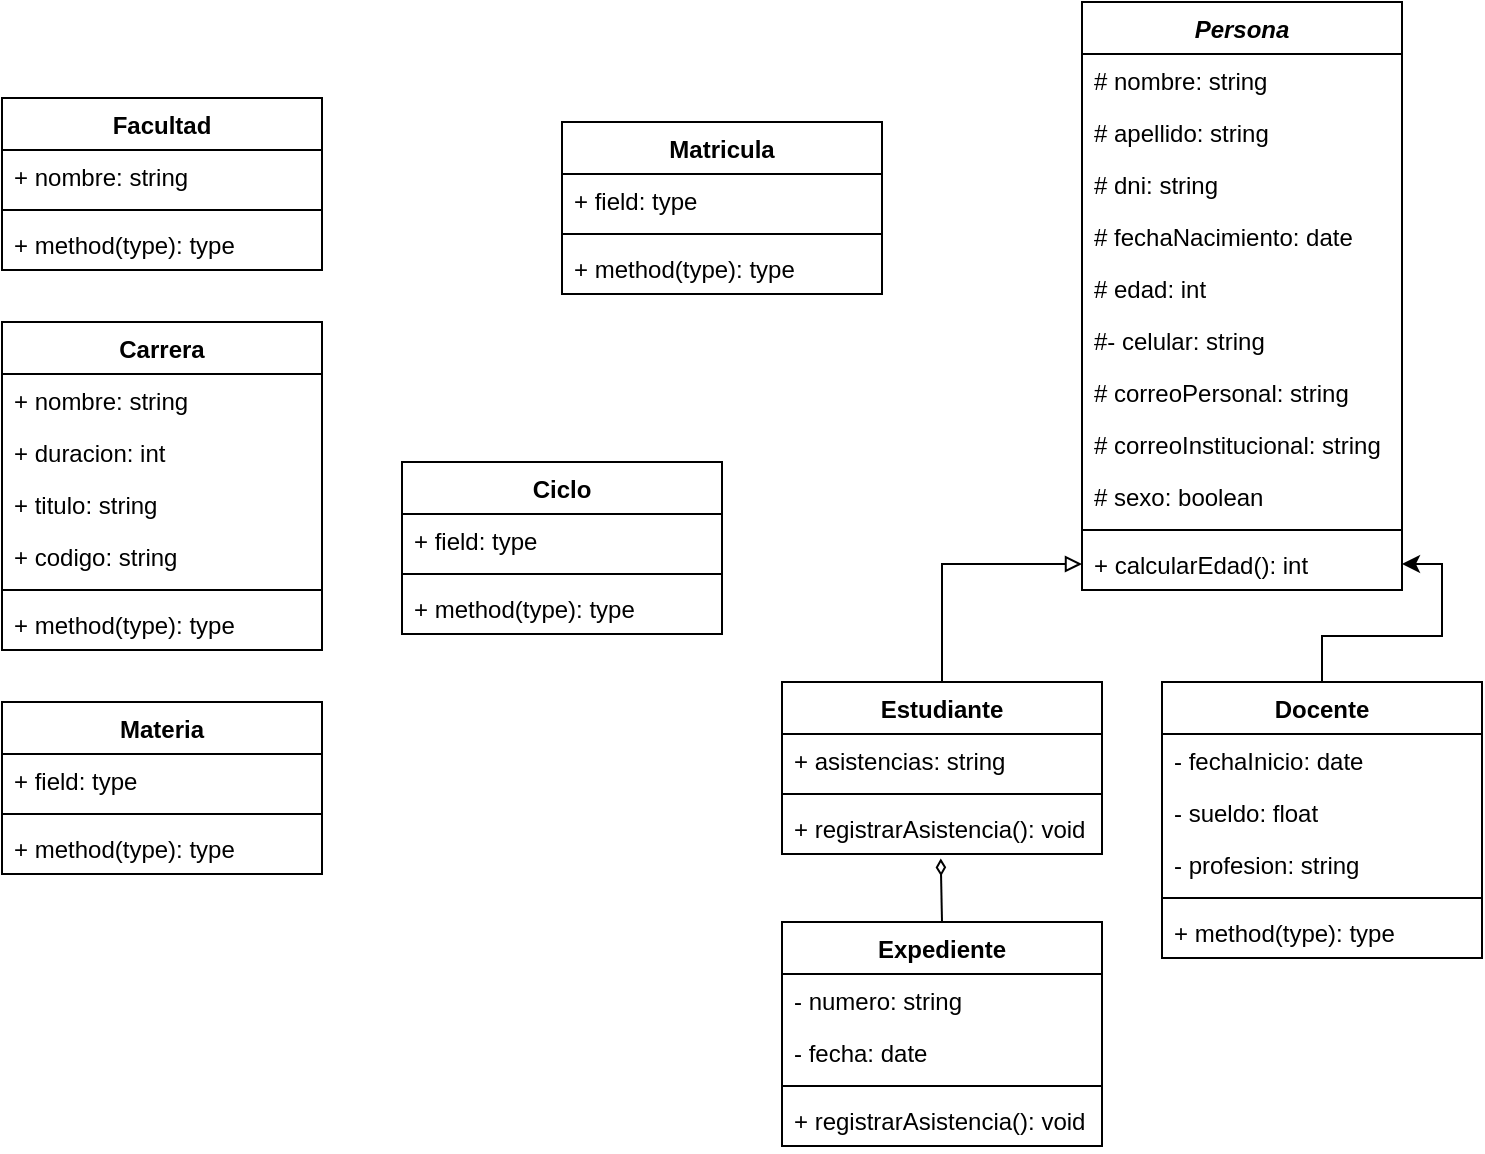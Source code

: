 <mxfile version="24.2.8" type="github">
  <diagram id="C5RBs43oDa-KdzZeNtuy" name="Page-1">
    <mxGraphModel dx="836" dy="476" grid="1" gridSize="10" guides="1" tooltips="1" connect="1" arrows="1" fold="1" page="1" pageScale="1" pageWidth="827" pageHeight="1169" math="0" shadow="0">
      <root>
        <mxCell id="WIyWlLk6GJQsqaUBKTNV-0" />
        <mxCell id="WIyWlLk6GJQsqaUBKTNV-1" parent="WIyWlLk6GJQsqaUBKTNV-0" />
        <mxCell id="zI54LlAWgxLC883V8qDH-0" value="Matricula" style="swimlane;fontStyle=1;align=center;verticalAlign=top;childLayout=stackLayout;horizontal=1;startSize=26;horizontalStack=0;resizeParent=1;resizeParentMax=0;resizeLast=0;collapsible=1;marginBottom=0;whiteSpace=wrap;html=1;" vertex="1" parent="WIyWlLk6GJQsqaUBKTNV-1">
          <mxGeometry x="390" y="160" width="160" height="86" as="geometry" />
        </mxCell>
        <mxCell id="zI54LlAWgxLC883V8qDH-1" value="+ field: type" style="text;strokeColor=none;fillColor=none;align=left;verticalAlign=top;spacingLeft=4;spacingRight=4;overflow=hidden;rotatable=0;points=[[0,0.5],[1,0.5]];portConstraint=eastwest;whiteSpace=wrap;html=1;" vertex="1" parent="zI54LlAWgxLC883V8qDH-0">
          <mxGeometry y="26" width="160" height="26" as="geometry" />
        </mxCell>
        <mxCell id="zI54LlAWgxLC883V8qDH-2" value="" style="line;strokeWidth=1;fillColor=none;align=left;verticalAlign=middle;spacingTop=-1;spacingLeft=3;spacingRight=3;rotatable=0;labelPosition=right;points=[];portConstraint=eastwest;strokeColor=inherit;" vertex="1" parent="zI54LlAWgxLC883V8qDH-0">
          <mxGeometry y="52" width="160" height="8" as="geometry" />
        </mxCell>
        <mxCell id="zI54LlAWgxLC883V8qDH-3" value="+ method(type): type" style="text;strokeColor=none;fillColor=none;align=left;verticalAlign=top;spacingLeft=4;spacingRight=4;overflow=hidden;rotatable=0;points=[[0,0.5],[1,0.5]];portConstraint=eastwest;whiteSpace=wrap;html=1;" vertex="1" parent="zI54LlAWgxLC883V8qDH-0">
          <mxGeometry y="60" width="160" height="26" as="geometry" />
        </mxCell>
        <mxCell id="zI54LlAWgxLC883V8qDH-4" value="&lt;i&gt;Persona&lt;/i&gt;" style="swimlane;fontStyle=1;align=center;verticalAlign=top;childLayout=stackLayout;horizontal=1;startSize=26;horizontalStack=0;resizeParent=1;resizeParentMax=0;resizeLast=0;collapsible=1;marginBottom=0;whiteSpace=wrap;html=1;" vertex="1" parent="WIyWlLk6GJQsqaUBKTNV-1">
          <mxGeometry x="650" y="100" width="160" height="294" as="geometry" />
        </mxCell>
        <mxCell id="zI54LlAWgxLC883V8qDH-28" value="# nombre: string" style="text;strokeColor=none;fillColor=none;align=left;verticalAlign=top;spacingLeft=4;spacingRight=4;overflow=hidden;rotatable=0;points=[[0,0.5],[1,0.5]];portConstraint=eastwest;whiteSpace=wrap;html=1;" vertex="1" parent="zI54LlAWgxLC883V8qDH-4">
          <mxGeometry y="26" width="160" height="26" as="geometry" />
        </mxCell>
        <mxCell id="zI54LlAWgxLC883V8qDH-41" value="# apellido: string" style="text;strokeColor=none;fillColor=none;align=left;verticalAlign=top;spacingLeft=4;spacingRight=4;overflow=hidden;rotatable=0;points=[[0,0.5],[1,0.5]];portConstraint=eastwest;whiteSpace=wrap;html=1;" vertex="1" parent="zI54LlAWgxLC883V8qDH-4">
          <mxGeometry y="52" width="160" height="26" as="geometry" />
        </mxCell>
        <mxCell id="zI54LlAWgxLC883V8qDH-30" value="# dni: string" style="text;strokeColor=none;fillColor=none;align=left;verticalAlign=top;spacingLeft=4;spacingRight=4;overflow=hidden;rotatable=0;points=[[0,0.5],[1,0.5]];portConstraint=eastwest;whiteSpace=wrap;html=1;" vertex="1" parent="zI54LlAWgxLC883V8qDH-4">
          <mxGeometry y="78" width="160" height="26" as="geometry" />
        </mxCell>
        <mxCell id="zI54LlAWgxLC883V8qDH-31" value="# fechaNacimiento: date" style="text;strokeColor=none;fillColor=none;align=left;verticalAlign=top;spacingLeft=4;spacingRight=4;overflow=hidden;rotatable=0;points=[[0,0.5],[1,0.5]];portConstraint=eastwest;whiteSpace=wrap;html=1;" vertex="1" parent="zI54LlAWgxLC883V8qDH-4">
          <mxGeometry y="104" width="160" height="26" as="geometry" />
        </mxCell>
        <mxCell id="zI54LlAWgxLC883V8qDH-42" value="# edad: int" style="text;strokeColor=none;fillColor=none;align=left;verticalAlign=top;spacingLeft=4;spacingRight=4;overflow=hidden;rotatable=0;points=[[0,0.5],[1,0.5]];portConstraint=eastwest;whiteSpace=wrap;html=1;" vertex="1" parent="zI54LlAWgxLC883V8qDH-4">
          <mxGeometry y="130" width="160" height="26" as="geometry" />
        </mxCell>
        <mxCell id="zI54LlAWgxLC883V8qDH-32" value="#- celular: string" style="text;strokeColor=none;fillColor=none;align=left;verticalAlign=top;spacingLeft=4;spacingRight=4;overflow=hidden;rotatable=0;points=[[0,0.5],[1,0.5]];portConstraint=eastwest;whiteSpace=wrap;html=1;" vertex="1" parent="zI54LlAWgxLC883V8qDH-4">
          <mxGeometry y="156" width="160" height="26" as="geometry" />
        </mxCell>
        <mxCell id="zI54LlAWgxLC883V8qDH-33" value="# correoPersonal: string" style="text;strokeColor=none;fillColor=none;align=left;verticalAlign=top;spacingLeft=4;spacingRight=4;overflow=hidden;rotatable=0;points=[[0,0.5],[1,0.5]];portConstraint=eastwest;whiteSpace=wrap;html=1;" vertex="1" parent="zI54LlAWgxLC883V8qDH-4">
          <mxGeometry y="182" width="160" height="26" as="geometry" />
        </mxCell>
        <mxCell id="zI54LlAWgxLC883V8qDH-59" value="# correoInstitucional: string" style="text;strokeColor=none;fillColor=none;align=left;verticalAlign=top;spacingLeft=4;spacingRight=4;overflow=hidden;rotatable=0;points=[[0,0.5],[1,0.5]];portConstraint=eastwest;whiteSpace=wrap;html=1;" vertex="1" parent="zI54LlAWgxLC883V8qDH-4">
          <mxGeometry y="208" width="160" height="26" as="geometry" />
        </mxCell>
        <mxCell id="zI54LlAWgxLC883V8qDH-5" value="# sexo: boolean" style="text;strokeColor=none;fillColor=none;align=left;verticalAlign=top;spacingLeft=4;spacingRight=4;overflow=hidden;rotatable=0;points=[[0,0.5],[1,0.5]];portConstraint=eastwest;whiteSpace=wrap;html=1;" vertex="1" parent="zI54LlAWgxLC883V8qDH-4">
          <mxGeometry y="234" width="160" height="26" as="geometry" />
        </mxCell>
        <mxCell id="zI54LlAWgxLC883V8qDH-6" value="" style="line;strokeWidth=1;fillColor=none;align=left;verticalAlign=middle;spacingTop=-1;spacingLeft=3;spacingRight=3;rotatable=0;labelPosition=right;points=[];portConstraint=eastwest;strokeColor=inherit;" vertex="1" parent="zI54LlAWgxLC883V8qDH-4">
          <mxGeometry y="260" width="160" height="8" as="geometry" />
        </mxCell>
        <mxCell id="zI54LlAWgxLC883V8qDH-7" value="+ calcularEdad(): int" style="text;strokeColor=none;fillColor=none;align=left;verticalAlign=top;spacingLeft=4;spacingRight=4;overflow=hidden;rotatable=0;points=[[0,0.5],[1,0.5]];portConstraint=eastwest;whiteSpace=wrap;html=1;" vertex="1" parent="zI54LlAWgxLC883V8qDH-4">
          <mxGeometry y="268" width="160" height="26" as="geometry" />
        </mxCell>
        <mxCell id="zI54LlAWgxLC883V8qDH-8" value="Carrera" style="swimlane;fontStyle=1;align=center;verticalAlign=top;childLayout=stackLayout;horizontal=1;startSize=26;horizontalStack=0;resizeParent=1;resizeParentMax=0;resizeLast=0;collapsible=1;marginBottom=0;whiteSpace=wrap;html=1;" vertex="1" parent="WIyWlLk6GJQsqaUBKTNV-1">
          <mxGeometry x="110" y="260" width="160" height="164" as="geometry" />
        </mxCell>
        <mxCell id="zI54LlAWgxLC883V8qDH-56" value="+ nombre: string" style="text;strokeColor=none;fillColor=none;align=left;verticalAlign=top;spacingLeft=4;spacingRight=4;overflow=hidden;rotatable=0;points=[[0,0.5],[1,0.5]];portConstraint=eastwest;whiteSpace=wrap;html=1;" vertex="1" parent="zI54LlAWgxLC883V8qDH-8">
          <mxGeometry y="26" width="160" height="26" as="geometry" />
        </mxCell>
        <mxCell id="zI54LlAWgxLC883V8qDH-57" value="+ duracion: int" style="text;strokeColor=none;fillColor=none;align=left;verticalAlign=top;spacingLeft=4;spacingRight=4;overflow=hidden;rotatable=0;points=[[0,0.5],[1,0.5]];portConstraint=eastwest;whiteSpace=wrap;html=1;" vertex="1" parent="zI54LlAWgxLC883V8qDH-8">
          <mxGeometry y="52" width="160" height="26" as="geometry" />
        </mxCell>
        <mxCell id="zI54LlAWgxLC883V8qDH-58" value="+ titulo: string" style="text;strokeColor=none;fillColor=none;align=left;verticalAlign=top;spacingLeft=4;spacingRight=4;overflow=hidden;rotatable=0;points=[[0,0.5],[1,0.5]];portConstraint=eastwest;whiteSpace=wrap;html=1;" vertex="1" parent="zI54LlAWgxLC883V8qDH-8">
          <mxGeometry y="78" width="160" height="26" as="geometry" />
        </mxCell>
        <mxCell id="zI54LlAWgxLC883V8qDH-9" value="+ codigo: string" style="text;strokeColor=none;fillColor=none;align=left;verticalAlign=top;spacingLeft=4;spacingRight=4;overflow=hidden;rotatable=0;points=[[0,0.5],[1,0.5]];portConstraint=eastwest;whiteSpace=wrap;html=1;" vertex="1" parent="zI54LlAWgxLC883V8qDH-8">
          <mxGeometry y="104" width="160" height="26" as="geometry" />
        </mxCell>
        <mxCell id="zI54LlAWgxLC883V8qDH-10" value="" style="line;strokeWidth=1;fillColor=none;align=left;verticalAlign=middle;spacingTop=-1;spacingLeft=3;spacingRight=3;rotatable=0;labelPosition=right;points=[];portConstraint=eastwest;strokeColor=inherit;" vertex="1" parent="zI54LlAWgxLC883V8qDH-8">
          <mxGeometry y="130" width="160" height="8" as="geometry" />
        </mxCell>
        <mxCell id="zI54LlAWgxLC883V8qDH-11" value="+ method(type): type" style="text;strokeColor=none;fillColor=none;align=left;verticalAlign=top;spacingLeft=4;spacingRight=4;overflow=hidden;rotatable=0;points=[[0,0.5],[1,0.5]];portConstraint=eastwest;whiteSpace=wrap;html=1;" vertex="1" parent="zI54LlAWgxLC883V8qDH-8">
          <mxGeometry y="138" width="160" height="26" as="geometry" />
        </mxCell>
        <mxCell id="zI54LlAWgxLC883V8qDH-47" style="edgeStyle=orthogonalEdgeStyle;rounded=0;orthogonalLoop=1;jettySize=auto;html=1;exitX=0.5;exitY=0;exitDx=0;exitDy=0;entryX=0;entryY=0.5;entryDx=0;entryDy=0;endArrow=block;endFill=0;" edge="1" parent="WIyWlLk6GJQsqaUBKTNV-1" source="zI54LlAWgxLC883V8qDH-12" target="zI54LlAWgxLC883V8qDH-7">
          <mxGeometry relative="1" as="geometry" />
        </mxCell>
        <mxCell id="zI54LlAWgxLC883V8qDH-12" value="Estudiante" style="swimlane;fontStyle=1;align=center;verticalAlign=top;childLayout=stackLayout;horizontal=1;startSize=26;horizontalStack=0;resizeParent=1;resizeParentMax=0;resizeLast=0;collapsible=1;marginBottom=0;whiteSpace=wrap;html=1;" vertex="1" parent="WIyWlLk6GJQsqaUBKTNV-1">
          <mxGeometry x="500" y="440" width="160" height="86" as="geometry" />
        </mxCell>
        <mxCell id="zI54LlAWgxLC883V8qDH-38" value="+ asistencias: string" style="text;strokeColor=none;fillColor=none;align=left;verticalAlign=top;spacingLeft=4;spacingRight=4;overflow=hidden;rotatable=0;points=[[0,0.5],[1,0.5]];portConstraint=eastwest;whiteSpace=wrap;html=1;" vertex="1" parent="zI54LlAWgxLC883V8qDH-12">
          <mxGeometry y="26" width="160" height="26" as="geometry" />
        </mxCell>
        <mxCell id="zI54LlAWgxLC883V8qDH-14" value="" style="line;strokeWidth=1;fillColor=none;align=left;verticalAlign=middle;spacingTop=-1;spacingLeft=3;spacingRight=3;rotatable=0;labelPosition=right;points=[];portConstraint=eastwest;strokeColor=inherit;" vertex="1" parent="zI54LlAWgxLC883V8qDH-12">
          <mxGeometry y="52" width="160" height="8" as="geometry" />
        </mxCell>
        <mxCell id="zI54LlAWgxLC883V8qDH-15" value="+ registrarAsistencia(): void" style="text;strokeColor=none;fillColor=none;align=left;verticalAlign=top;spacingLeft=4;spacingRight=4;overflow=hidden;rotatable=0;points=[[0,0.5],[1,0.5]];portConstraint=eastwest;whiteSpace=wrap;html=1;" vertex="1" parent="zI54LlAWgxLC883V8qDH-12">
          <mxGeometry y="60" width="160" height="26" as="geometry" />
        </mxCell>
        <mxCell id="zI54LlAWgxLC883V8qDH-20" value="Materia" style="swimlane;fontStyle=1;align=center;verticalAlign=top;childLayout=stackLayout;horizontal=1;startSize=26;horizontalStack=0;resizeParent=1;resizeParentMax=0;resizeLast=0;collapsible=1;marginBottom=0;whiteSpace=wrap;html=1;" vertex="1" parent="WIyWlLk6GJQsqaUBKTNV-1">
          <mxGeometry x="110" y="450" width="160" height="86" as="geometry" />
        </mxCell>
        <mxCell id="zI54LlAWgxLC883V8qDH-21" value="+ field: type" style="text;strokeColor=none;fillColor=none;align=left;verticalAlign=top;spacingLeft=4;spacingRight=4;overflow=hidden;rotatable=0;points=[[0,0.5],[1,0.5]];portConstraint=eastwest;whiteSpace=wrap;html=1;" vertex="1" parent="zI54LlAWgxLC883V8qDH-20">
          <mxGeometry y="26" width="160" height="26" as="geometry" />
        </mxCell>
        <mxCell id="zI54LlAWgxLC883V8qDH-22" value="" style="line;strokeWidth=1;fillColor=none;align=left;verticalAlign=middle;spacingTop=-1;spacingLeft=3;spacingRight=3;rotatable=0;labelPosition=right;points=[];portConstraint=eastwest;strokeColor=inherit;" vertex="1" parent="zI54LlAWgxLC883V8qDH-20">
          <mxGeometry y="52" width="160" height="8" as="geometry" />
        </mxCell>
        <mxCell id="zI54LlAWgxLC883V8qDH-23" value="+ method(type): type" style="text;strokeColor=none;fillColor=none;align=left;verticalAlign=top;spacingLeft=4;spacingRight=4;overflow=hidden;rotatable=0;points=[[0,0.5],[1,0.5]];portConstraint=eastwest;whiteSpace=wrap;html=1;" vertex="1" parent="zI54LlAWgxLC883V8qDH-20">
          <mxGeometry y="60" width="160" height="26" as="geometry" />
        </mxCell>
        <mxCell id="zI54LlAWgxLC883V8qDH-24" value="Ciclo" style="swimlane;fontStyle=1;align=center;verticalAlign=top;childLayout=stackLayout;horizontal=1;startSize=26;horizontalStack=0;resizeParent=1;resizeParentMax=0;resizeLast=0;collapsible=1;marginBottom=0;whiteSpace=wrap;html=1;" vertex="1" parent="WIyWlLk6GJQsqaUBKTNV-1">
          <mxGeometry x="310" y="330" width="160" height="86" as="geometry" />
        </mxCell>
        <mxCell id="zI54LlAWgxLC883V8qDH-25" value="+ field: type" style="text;strokeColor=none;fillColor=none;align=left;verticalAlign=top;spacingLeft=4;spacingRight=4;overflow=hidden;rotatable=0;points=[[0,0.5],[1,0.5]];portConstraint=eastwest;whiteSpace=wrap;html=1;" vertex="1" parent="zI54LlAWgxLC883V8qDH-24">
          <mxGeometry y="26" width="160" height="26" as="geometry" />
        </mxCell>
        <mxCell id="zI54LlAWgxLC883V8qDH-26" value="" style="line;strokeWidth=1;fillColor=none;align=left;verticalAlign=middle;spacingTop=-1;spacingLeft=3;spacingRight=3;rotatable=0;labelPosition=right;points=[];portConstraint=eastwest;strokeColor=inherit;" vertex="1" parent="zI54LlAWgxLC883V8qDH-24">
          <mxGeometry y="52" width="160" height="8" as="geometry" />
        </mxCell>
        <mxCell id="zI54LlAWgxLC883V8qDH-27" value="+ method(type): type" style="text;strokeColor=none;fillColor=none;align=left;verticalAlign=top;spacingLeft=4;spacingRight=4;overflow=hidden;rotatable=0;points=[[0,0.5],[1,0.5]];portConstraint=eastwest;whiteSpace=wrap;html=1;" vertex="1" parent="zI54LlAWgxLC883V8qDH-24">
          <mxGeometry y="60" width="160" height="26" as="geometry" />
        </mxCell>
        <mxCell id="zI54LlAWgxLC883V8qDH-48" style="edgeStyle=orthogonalEdgeStyle;rounded=0;orthogonalLoop=1;jettySize=auto;html=1;exitX=0.5;exitY=0;exitDx=0;exitDy=0;entryX=1;entryY=0.5;entryDx=0;entryDy=0;" edge="1" parent="WIyWlLk6GJQsqaUBKTNV-1" source="zI54LlAWgxLC883V8qDH-34" target="zI54LlAWgxLC883V8qDH-7">
          <mxGeometry relative="1" as="geometry" />
        </mxCell>
        <mxCell id="zI54LlAWgxLC883V8qDH-34" value="Docente" style="swimlane;fontStyle=1;align=center;verticalAlign=top;childLayout=stackLayout;horizontal=1;startSize=26;horizontalStack=0;resizeParent=1;resizeParentMax=0;resizeLast=0;collapsible=1;marginBottom=0;whiteSpace=wrap;html=1;" vertex="1" parent="WIyWlLk6GJQsqaUBKTNV-1">
          <mxGeometry x="690" y="440" width="160" height="138" as="geometry" />
        </mxCell>
        <mxCell id="zI54LlAWgxLC883V8qDH-35" value="- fechaInicio: date" style="text;strokeColor=none;fillColor=none;align=left;verticalAlign=top;spacingLeft=4;spacingRight=4;overflow=hidden;rotatable=0;points=[[0,0.5],[1,0.5]];portConstraint=eastwest;whiteSpace=wrap;html=1;" vertex="1" parent="zI54LlAWgxLC883V8qDH-34">
          <mxGeometry y="26" width="160" height="26" as="geometry" />
        </mxCell>
        <mxCell id="zI54LlAWgxLC883V8qDH-39" value="- sueldo: float" style="text;strokeColor=none;fillColor=none;align=left;verticalAlign=top;spacingLeft=4;spacingRight=4;overflow=hidden;rotatable=0;points=[[0,0.5],[1,0.5]];portConstraint=eastwest;whiteSpace=wrap;html=1;" vertex="1" parent="zI54LlAWgxLC883V8qDH-34">
          <mxGeometry y="52" width="160" height="26" as="geometry" />
        </mxCell>
        <mxCell id="zI54LlAWgxLC883V8qDH-40" value="- profesion: string" style="text;strokeColor=none;fillColor=none;align=left;verticalAlign=top;spacingLeft=4;spacingRight=4;overflow=hidden;rotatable=0;points=[[0,0.5],[1,0.5]];portConstraint=eastwest;whiteSpace=wrap;html=1;" vertex="1" parent="zI54LlAWgxLC883V8qDH-34">
          <mxGeometry y="78" width="160" height="26" as="geometry" />
        </mxCell>
        <mxCell id="zI54LlAWgxLC883V8qDH-36" value="" style="line;strokeWidth=1;fillColor=none;align=left;verticalAlign=middle;spacingTop=-1;spacingLeft=3;spacingRight=3;rotatable=0;labelPosition=right;points=[];portConstraint=eastwest;strokeColor=inherit;" vertex="1" parent="zI54LlAWgxLC883V8qDH-34">
          <mxGeometry y="104" width="160" height="8" as="geometry" />
        </mxCell>
        <mxCell id="zI54LlAWgxLC883V8qDH-37" value="+ method(type): type" style="text;strokeColor=none;fillColor=none;align=left;verticalAlign=top;spacingLeft=4;spacingRight=4;overflow=hidden;rotatable=0;points=[[0,0.5],[1,0.5]];portConstraint=eastwest;whiteSpace=wrap;html=1;" vertex="1" parent="zI54LlAWgxLC883V8qDH-34">
          <mxGeometry y="112" width="160" height="26" as="geometry" />
        </mxCell>
        <mxCell id="zI54LlAWgxLC883V8qDH-43" value="Expediente" style="swimlane;fontStyle=1;align=center;verticalAlign=top;childLayout=stackLayout;horizontal=1;startSize=26;horizontalStack=0;resizeParent=1;resizeParentMax=0;resizeLast=0;collapsible=1;marginBottom=0;whiteSpace=wrap;html=1;" vertex="1" parent="WIyWlLk6GJQsqaUBKTNV-1">
          <mxGeometry x="500" y="560" width="160" height="112" as="geometry" />
        </mxCell>
        <mxCell id="zI54LlAWgxLC883V8qDH-51" value="- numero: string" style="text;strokeColor=none;fillColor=none;align=left;verticalAlign=top;spacingLeft=4;spacingRight=4;overflow=hidden;rotatable=0;points=[[0,0.5],[1,0.5]];portConstraint=eastwest;whiteSpace=wrap;html=1;" vertex="1" parent="zI54LlAWgxLC883V8qDH-43">
          <mxGeometry y="26" width="160" height="26" as="geometry" />
        </mxCell>
        <mxCell id="zI54LlAWgxLC883V8qDH-44" value="- fecha: date" style="text;strokeColor=none;fillColor=none;align=left;verticalAlign=top;spacingLeft=4;spacingRight=4;overflow=hidden;rotatable=0;points=[[0,0.5],[1,0.5]];portConstraint=eastwest;whiteSpace=wrap;html=1;" vertex="1" parent="zI54LlAWgxLC883V8qDH-43">
          <mxGeometry y="52" width="160" height="26" as="geometry" />
        </mxCell>
        <mxCell id="zI54LlAWgxLC883V8qDH-45" value="" style="line;strokeWidth=1;fillColor=none;align=left;verticalAlign=middle;spacingTop=-1;spacingLeft=3;spacingRight=3;rotatable=0;labelPosition=right;points=[];portConstraint=eastwest;strokeColor=inherit;" vertex="1" parent="zI54LlAWgxLC883V8qDH-43">
          <mxGeometry y="78" width="160" height="8" as="geometry" />
        </mxCell>
        <mxCell id="zI54LlAWgxLC883V8qDH-46" value="+ registrarAsistencia(): void" style="text;strokeColor=none;fillColor=none;align=left;verticalAlign=top;spacingLeft=4;spacingRight=4;overflow=hidden;rotatable=0;points=[[0,0.5],[1,0.5]];portConstraint=eastwest;whiteSpace=wrap;html=1;" vertex="1" parent="zI54LlAWgxLC883V8qDH-43">
          <mxGeometry y="86" width="160" height="26" as="geometry" />
        </mxCell>
        <mxCell id="zI54LlAWgxLC883V8qDH-50" style="edgeStyle=orthogonalEdgeStyle;rounded=0;orthogonalLoop=1;jettySize=auto;html=1;exitX=0.5;exitY=0;exitDx=0;exitDy=0;entryX=0.496;entryY=1.085;entryDx=0;entryDy=0;entryPerimeter=0;endArrow=diamondThin;endFill=0;" edge="1" parent="WIyWlLk6GJQsqaUBKTNV-1" source="zI54LlAWgxLC883V8qDH-43" target="zI54LlAWgxLC883V8qDH-15">
          <mxGeometry relative="1" as="geometry" />
        </mxCell>
        <mxCell id="zI54LlAWgxLC883V8qDH-52" value="Facultad" style="swimlane;fontStyle=1;align=center;verticalAlign=top;childLayout=stackLayout;horizontal=1;startSize=26;horizontalStack=0;resizeParent=1;resizeParentMax=0;resizeLast=0;collapsible=1;marginBottom=0;whiteSpace=wrap;html=1;" vertex="1" parent="WIyWlLk6GJQsqaUBKTNV-1">
          <mxGeometry x="110" y="148" width="160" height="86" as="geometry" />
        </mxCell>
        <mxCell id="zI54LlAWgxLC883V8qDH-53" value="+ nombre: string" style="text;strokeColor=none;fillColor=none;align=left;verticalAlign=top;spacingLeft=4;spacingRight=4;overflow=hidden;rotatable=0;points=[[0,0.5],[1,0.5]];portConstraint=eastwest;whiteSpace=wrap;html=1;" vertex="1" parent="zI54LlAWgxLC883V8qDH-52">
          <mxGeometry y="26" width="160" height="26" as="geometry" />
        </mxCell>
        <mxCell id="zI54LlAWgxLC883V8qDH-54" value="" style="line;strokeWidth=1;fillColor=none;align=left;verticalAlign=middle;spacingTop=-1;spacingLeft=3;spacingRight=3;rotatable=0;labelPosition=right;points=[];portConstraint=eastwest;strokeColor=inherit;" vertex="1" parent="zI54LlAWgxLC883V8qDH-52">
          <mxGeometry y="52" width="160" height="8" as="geometry" />
        </mxCell>
        <mxCell id="zI54LlAWgxLC883V8qDH-55" value="+ method(type): type" style="text;strokeColor=none;fillColor=none;align=left;verticalAlign=top;spacingLeft=4;spacingRight=4;overflow=hidden;rotatable=0;points=[[0,0.5],[1,0.5]];portConstraint=eastwest;whiteSpace=wrap;html=1;" vertex="1" parent="zI54LlAWgxLC883V8qDH-52">
          <mxGeometry y="60" width="160" height="26" as="geometry" />
        </mxCell>
      </root>
    </mxGraphModel>
  </diagram>
</mxfile>
